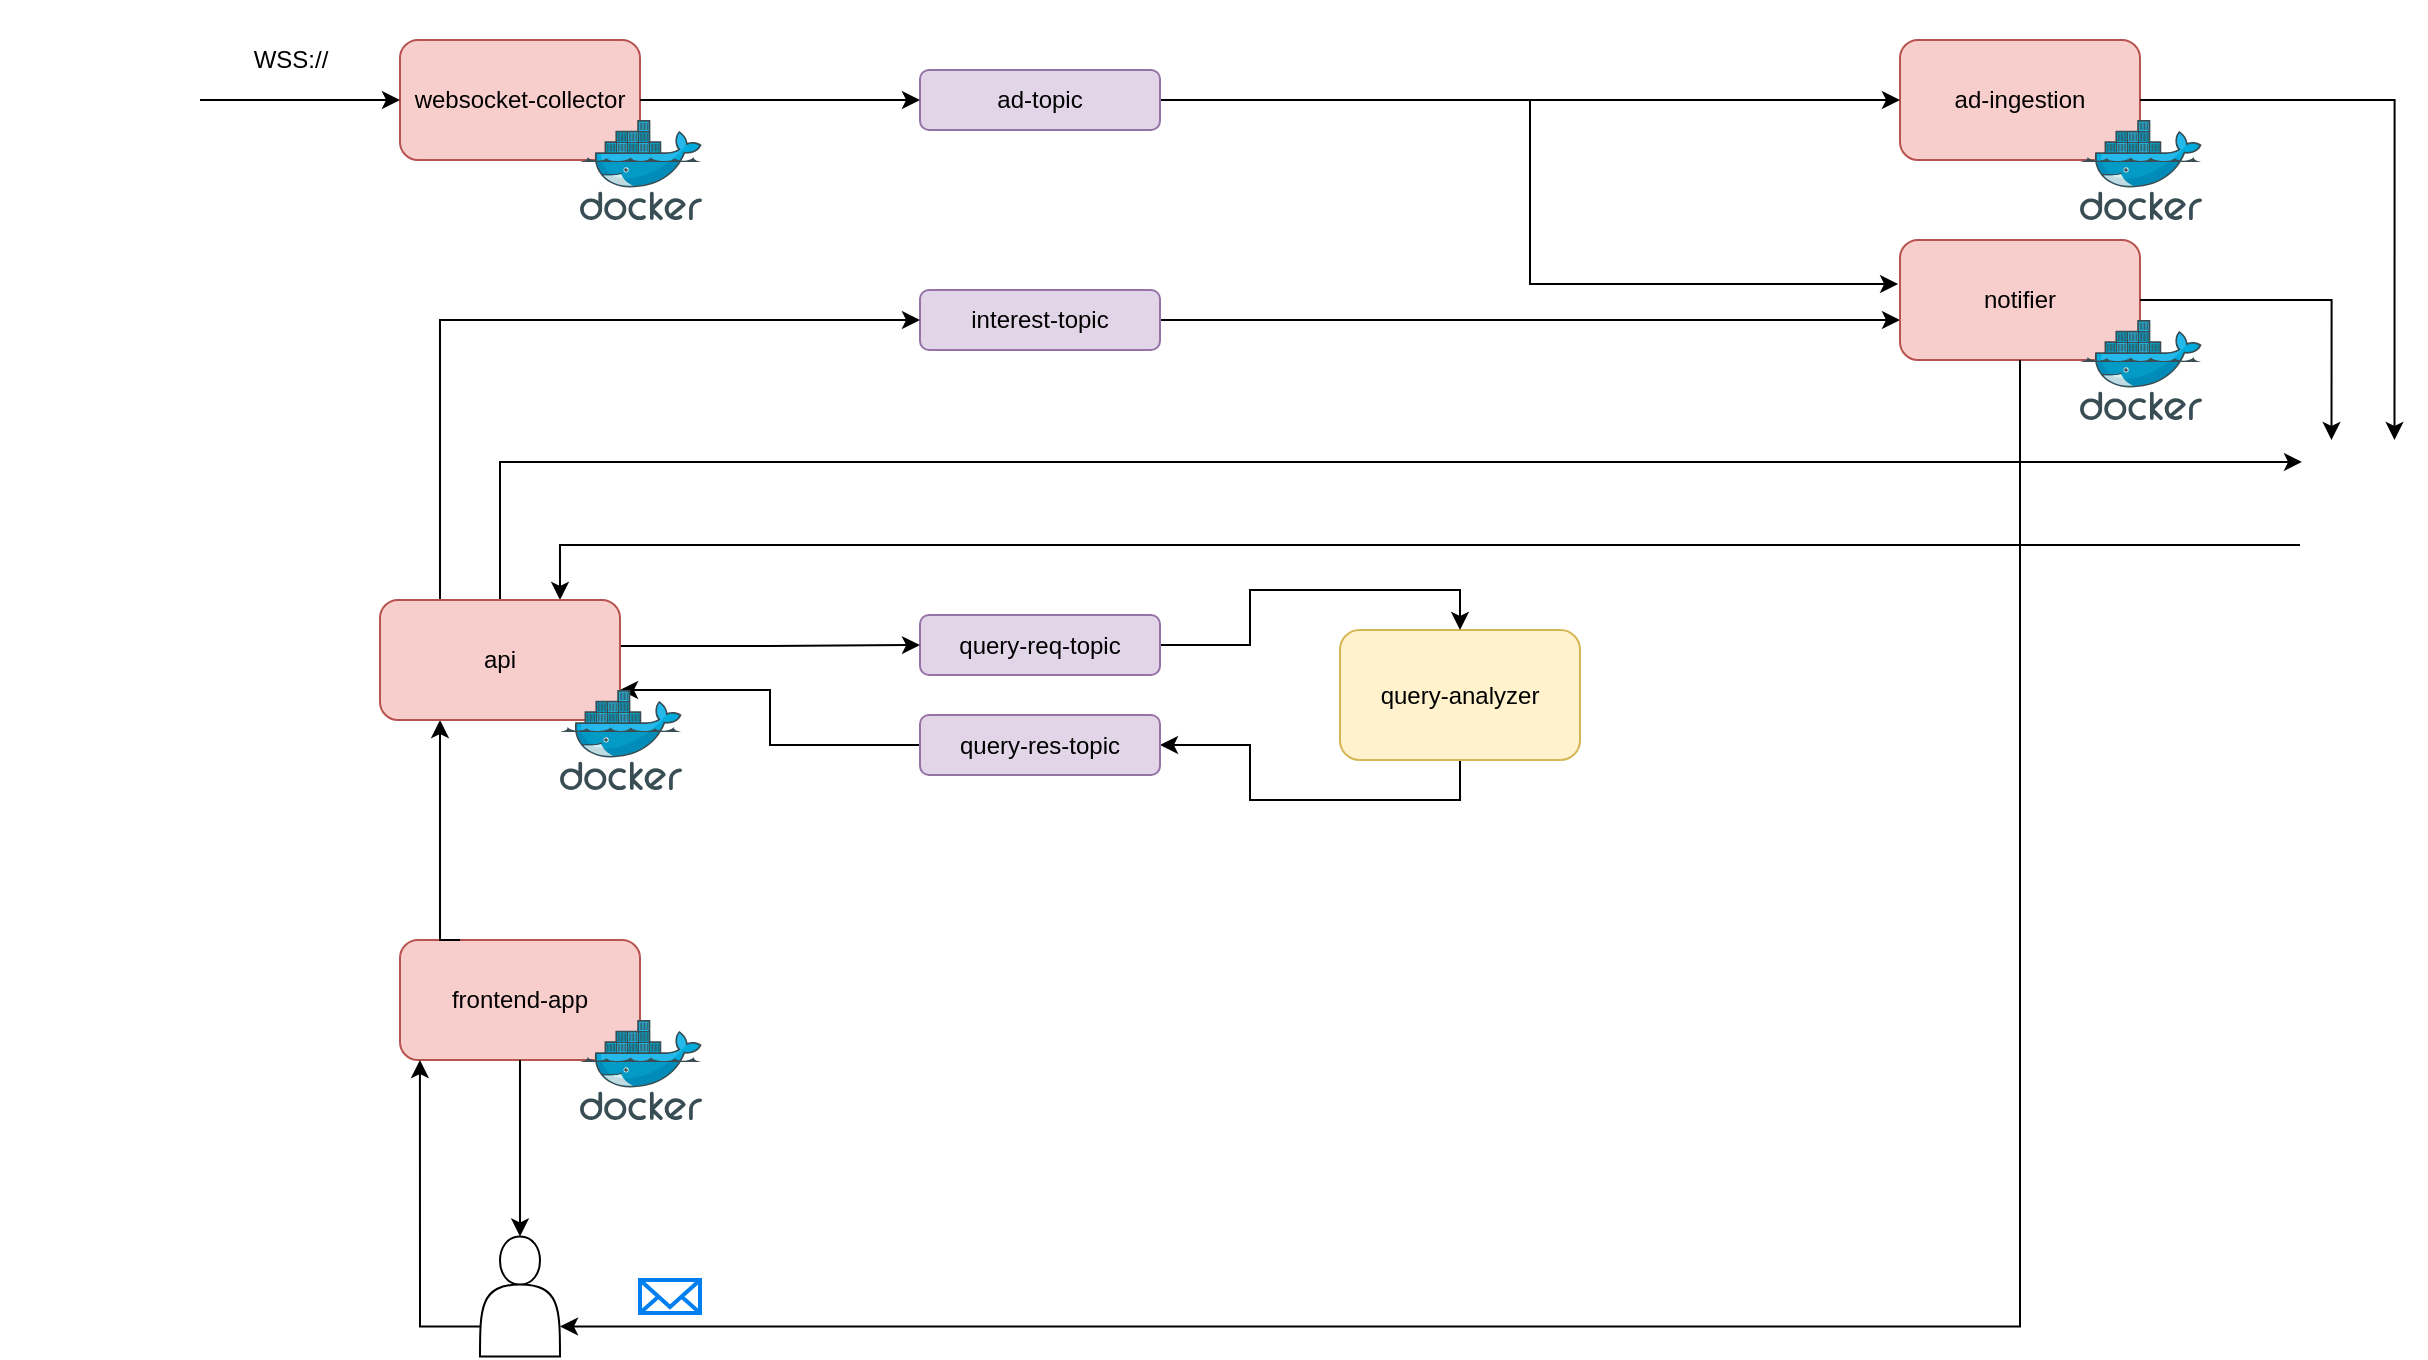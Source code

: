 <mxfile version="13.0.1" type="device"><diagram id="oHO0pDNMUU1bqvve7aAi" name="Page-1"><mxGraphModel dx="2066" dy="794" grid="1" gridSize="10" guides="1" tooltips="1" connect="1" arrows="1" fold="1" page="1" pageScale="1" pageWidth="850" pageHeight="1100" math="0" shadow="0"><root><mxCell id="0"/><mxCell id="1" parent="0"/><mxCell id="I1_vwWFKxXaYn7THgBDo-5" value="" style="group;" vertex="1" connectable="0" parent="1"><mxGeometry x="210" y="30" width="150.98" height="90" as="geometry"/></mxCell><mxCell id="I1_vwWFKxXaYn7THgBDo-1" value="websocket-collector" style="rounded=1;whiteSpace=wrap;html=1;fillColor=#f8cecc;strokeColor=#b85450;" vertex="1" parent="I1_vwWFKxXaYn7THgBDo-5"><mxGeometry width="120" height="60" as="geometry"/></mxCell><mxCell id="I1_vwWFKxXaYn7THgBDo-4" value="" style="aspect=fixed;html=1;points=[];align=center;image;fontSize=12;image=img/lib/mscae/Docker.svg;" vertex="1" parent="I1_vwWFKxXaYn7THgBDo-5"><mxGeometry x="90" y="40" width="60.98" height="50" as="geometry"/></mxCell><mxCell id="I1_vwWFKxXaYn7THgBDo-6" value="" style="group" vertex="1" connectable="0" parent="1"><mxGeometry x="960" y="30" width="150.98" height="90" as="geometry"/></mxCell><mxCell id="I1_vwWFKxXaYn7THgBDo-7" value="ad-ingestion" style="rounded=1;whiteSpace=wrap;html=1;fillColor=#f8cecc;strokeColor=#b85450;" vertex="1" parent="I1_vwWFKxXaYn7THgBDo-6"><mxGeometry width="120" height="60" as="geometry"/></mxCell><mxCell id="I1_vwWFKxXaYn7THgBDo-8" value="" style="aspect=fixed;html=1;points=[];align=center;image;fontSize=12;image=img/lib/mscae/Docker.svg;" vertex="1" parent="I1_vwWFKxXaYn7THgBDo-6"><mxGeometry x="90" y="40" width="60.98" height="50" as="geometry"/></mxCell><mxCell id="I1_vwWFKxXaYn7THgBDo-12" value="" style="group" vertex="1" connectable="0" parent="1"><mxGeometry x="210" y="480" width="150.98" height="90" as="geometry"/></mxCell><mxCell id="I1_vwWFKxXaYn7THgBDo-13" value="frontend-app" style="rounded=1;whiteSpace=wrap;html=1;fillColor=#f8cecc;strokeColor=#b85450;" vertex="1" parent="I1_vwWFKxXaYn7THgBDo-12"><mxGeometry width="120" height="60" as="geometry"/></mxCell><mxCell id="I1_vwWFKxXaYn7THgBDo-14" value="" style="aspect=fixed;html=1;points=[];align=center;image;fontSize=12;image=img/lib/mscae/Docker.svg;" vertex="1" parent="I1_vwWFKxXaYn7THgBDo-12"><mxGeometry x="90" y="40" width="60.98" height="50" as="geometry"/></mxCell><mxCell id="I1_vwWFKxXaYn7THgBDo-21" style="edgeStyle=orthogonalEdgeStyle;rounded=0;orthogonalLoop=1;jettySize=auto;html=1;exitX=1;exitY=0.5;exitDx=0;exitDy=0;entryX=0;entryY=0.5;entryDx=0;entryDy=0;" edge="1" parent="1" source="I1_vwWFKxXaYn7THgBDo-19" target="I1_vwWFKxXaYn7THgBDo-7"><mxGeometry relative="1" as="geometry"/></mxCell><mxCell id="I1_vwWFKxXaYn7THgBDo-80" style="edgeStyle=orthogonalEdgeStyle;rounded=0;orthogonalLoop=1;jettySize=auto;html=1;exitX=1;exitY=0.5;exitDx=0;exitDy=0;entryX=-0.008;entryY=0.367;entryDx=0;entryDy=0;entryPerimeter=0;" edge="1" parent="1" source="I1_vwWFKxXaYn7THgBDo-19" target="I1_vwWFKxXaYn7THgBDo-76"><mxGeometry relative="1" as="geometry"/></mxCell><mxCell id="I1_vwWFKxXaYn7THgBDo-19" value="ad-topic" style="rounded=1;whiteSpace=wrap;html=1;fillColor=#e1d5e7;strokeColor=#9673a6;" vertex="1" parent="1"><mxGeometry x="470" y="45" width="120" height="30" as="geometry"/></mxCell><mxCell id="I1_vwWFKxXaYn7THgBDo-20" style="edgeStyle=orthogonalEdgeStyle;rounded=0;orthogonalLoop=1;jettySize=auto;html=1;exitX=1;exitY=0.5;exitDx=0;exitDy=0;entryX=0;entryY=0.5;entryDx=0;entryDy=0;" edge="1" parent="1" source="I1_vwWFKxXaYn7THgBDo-1" target="I1_vwWFKxXaYn7THgBDo-19"><mxGeometry relative="1" as="geometry"/></mxCell><mxCell id="I1_vwWFKxXaYn7THgBDo-23" style="edgeStyle=orthogonalEdgeStyle;rounded=0;orthogonalLoop=1;jettySize=auto;html=1;exitX=0.25;exitY=0;exitDx=0;exitDy=0;entryX=0.25;entryY=1;entryDx=0;entryDy=0;" edge="1" parent="1" source="I1_vwWFKxXaYn7THgBDo-13" target="I1_vwWFKxXaYn7THgBDo-10"><mxGeometry relative="1" as="geometry"><Array as="points"><mxPoint x="230" y="480"/></Array></mxGeometry></mxCell><mxCell id="I1_vwWFKxXaYn7THgBDo-37" style="edgeStyle=orthogonalEdgeStyle;rounded=0;orthogonalLoop=1;jettySize=auto;html=1;exitX=1;exitY=0.5;exitDx=0;exitDy=0;entryX=0;entryY=0.5;entryDx=0;entryDy=0;" edge="1" parent="1" source="I1_vwWFKxXaYn7THgBDo-35"><mxGeometry relative="1" as="geometry"><mxPoint x="960" y="170" as="targetPoint"/></mxGeometry></mxCell><mxCell id="I1_vwWFKxXaYn7THgBDo-35" value="interest-topic" style="rounded=1;whiteSpace=wrap;html=1;fillColor=#e1d5e7;strokeColor=#9673a6;" vertex="1" parent="1"><mxGeometry x="470" y="155" width="120" height="30" as="geometry"/></mxCell><mxCell id="I1_vwWFKxXaYn7THgBDo-36" style="edgeStyle=orthogonalEdgeStyle;rounded=0;orthogonalLoop=1;jettySize=auto;html=1;exitX=0.25;exitY=0;exitDx=0;exitDy=0;entryX=0;entryY=0.5;entryDx=0;entryDy=0;" edge="1" parent="1" source="I1_vwWFKxXaYn7THgBDo-10" target="I1_vwWFKxXaYn7THgBDo-35"><mxGeometry relative="1" as="geometry"/></mxCell><mxCell id="I1_vwWFKxXaYn7THgBDo-64" style="edgeStyle=orthogonalEdgeStyle;rounded=0;orthogonalLoop=1;jettySize=auto;html=1;exitX=0;exitY=0.75;exitDx=0;exitDy=0;entryX=0.083;entryY=1;entryDx=0;entryDy=0;entryPerimeter=0;" edge="1" parent="1" source="I1_vwWFKxXaYn7THgBDo-38" target="I1_vwWFKxXaYn7THgBDo-13"><mxGeometry relative="1" as="geometry"/></mxCell><mxCell id="I1_vwWFKxXaYn7THgBDo-38" value="" style="shape=actor;whiteSpace=wrap;html=1;" vertex="1" parent="1"><mxGeometry x="250" y="628.25" width="40" height="60" as="geometry"/></mxCell><mxCell id="I1_vwWFKxXaYn7THgBDo-42" value="" style="html=1;verticalLabelPosition=bottom;align=center;labelBackgroundColor=#ffffff;verticalAlign=top;strokeWidth=2;strokeColor=#0080F0;shadow=0;dashed=0;shape=mxgraph.ios7.icons.mail;" vertex="1" parent="1"><mxGeometry x="330" y="650" width="30" height="16.5" as="geometry"/></mxCell><mxCell id="I1_vwWFKxXaYn7THgBDo-91" style="edgeStyle=orthogonalEdgeStyle;rounded=0;orthogonalLoop=1;jettySize=auto;html=1;exitX=0.5;exitY=1;exitDx=0;exitDy=0;entryX=1;entryY=0.5;entryDx=0;entryDy=0;" edge="1" parent="1" source="I1_vwWFKxXaYn7THgBDo-51" target="I1_vwWFKxXaYn7THgBDo-53"><mxGeometry relative="1" as="geometry"/></mxCell><mxCell id="I1_vwWFKxXaYn7THgBDo-51" value="query-analyzer" style="rounded=1;whiteSpace=wrap;html=1;fillColor=#fff2cc;strokeColor=#d6b656;" vertex="1" parent="1"><mxGeometry x="680" y="325" width="120" height="65" as="geometry"/></mxCell><mxCell id="I1_vwWFKxXaYn7THgBDo-83" style="edgeStyle=orthogonalEdgeStyle;rounded=0;orthogonalLoop=1;jettySize=auto;html=1;exitX=1;exitY=0.5;exitDx=0;exitDy=0;entryX=0.5;entryY=0;entryDx=0;entryDy=0;" edge="1" parent="1" source="I1_vwWFKxXaYn7THgBDo-52" target="I1_vwWFKxXaYn7THgBDo-51"><mxGeometry relative="1" as="geometry"/></mxCell><mxCell id="I1_vwWFKxXaYn7THgBDo-52" value="query-req-topic" style="rounded=1;whiteSpace=wrap;html=1;fillColor=#e1d5e7;strokeColor=#9673a6;" vertex="1" parent="1"><mxGeometry x="470" y="317.5" width="120" height="30" as="geometry"/></mxCell><mxCell id="I1_vwWFKxXaYn7THgBDo-60" style="edgeStyle=orthogonalEdgeStyle;rounded=0;orthogonalLoop=1;jettySize=auto;html=1;exitX=0;exitY=0.5;exitDx=0;exitDy=0;entryX=1;entryY=0.75;entryDx=0;entryDy=0;" edge="1" parent="1" source="I1_vwWFKxXaYn7THgBDo-53" target="I1_vwWFKxXaYn7THgBDo-10"><mxGeometry relative="1" as="geometry"/></mxCell><mxCell id="I1_vwWFKxXaYn7THgBDo-53" value="query-res-topic" style="rounded=1;whiteSpace=wrap;html=1;fillColor=#e1d5e7;strokeColor=#9673a6;" vertex="1" parent="1"><mxGeometry x="470" y="367.5" width="120" height="30" as="geometry"/></mxCell><mxCell id="I1_vwWFKxXaYn7THgBDo-65" style="edgeStyle=orthogonalEdgeStyle;rounded=0;orthogonalLoop=1;jettySize=auto;html=1;exitX=0.5;exitY=1;exitDx=0;exitDy=0;entryX=0.5;entryY=0;entryDx=0;entryDy=0;" edge="1" parent="1" source="I1_vwWFKxXaYn7THgBDo-13" target="I1_vwWFKxXaYn7THgBDo-38"><mxGeometry relative="1" as="geometry"/></mxCell><mxCell id="I1_vwWFKxXaYn7THgBDo-69" style="edgeStyle=orthogonalEdgeStyle;rounded=0;orthogonalLoop=1;jettySize=auto;html=1;exitX=1;exitY=0.5;exitDx=0;exitDy=0;entryX=0;entryY=0.5;entryDx=0;entryDy=0;" edge="1" parent="1" source="I1_vwWFKxXaYn7THgBDo-68" target="I1_vwWFKxXaYn7THgBDo-1"><mxGeometry relative="1" as="geometry"/></mxCell><mxCell id="I1_vwWFKxXaYn7THgBDo-68" value="" style="shape=image;imageAspect=0;aspect=fixed;verticalLabelPosition=bottom;verticalAlign=top;fillColor=none;image=https://lh3.googleusercontent.com/VPHLoT-ZJSE_1HsQ42y5fhXmNKDPnnFXC_OaD9uMYaVyk3Tcv_y5ynQtV_GAbRFcvFiP;" vertex="1" parent="1"><mxGeometry x="10" y="10" width="100" height="100" as="geometry"/></mxCell><mxCell id="I1_vwWFKxXaYn7THgBDo-70" value="WSS://" style="text;html=1;align=center;verticalAlign=middle;resizable=0;points=[];autosize=1;" vertex="1" parent="1"><mxGeometry x="130" y="30" width="50" height="20" as="geometry"/></mxCell><mxCell id="I1_vwWFKxXaYn7THgBDo-72" style="edgeStyle=orthogonalEdgeStyle;rounded=0;orthogonalLoop=1;jettySize=auto;html=1;exitX=1;exitY=0.25;exitDx=0;exitDy=0;entryX=0;entryY=0.5;entryDx=0;entryDy=0;" edge="1" parent="1" source="I1_vwWFKxXaYn7THgBDo-10" target="I1_vwWFKxXaYn7THgBDo-52"><mxGeometry relative="1" as="geometry"><Array as="points"><mxPoint x="320" y="333"/><mxPoint x="395" y="333"/></Array></mxGeometry></mxCell><mxCell id="I1_vwWFKxXaYn7THgBDo-75" value="" style="group" vertex="1" connectable="0" parent="1"><mxGeometry x="960" y="130" width="150.98" height="90" as="geometry"/></mxCell><mxCell id="I1_vwWFKxXaYn7THgBDo-76" value="notifier" style="rounded=1;whiteSpace=wrap;html=1;fillColor=#f8cecc;strokeColor=#b85450;" vertex="1" parent="I1_vwWFKxXaYn7THgBDo-75"><mxGeometry width="120" height="60" as="geometry"/></mxCell><mxCell id="I1_vwWFKxXaYn7THgBDo-77" value="" style="aspect=fixed;html=1;points=[];align=center;image;fontSize=12;image=img/lib/mscae/Docker.svg;" vertex="1" parent="I1_vwWFKxXaYn7THgBDo-75"><mxGeometry x="90" y="40" width="60.98" height="50" as="geometry"/></mxCell><mxCell id="I1_vwWFKxXaYn7THgBDo-79" style="edgeStyle=orthogonalEdgeStyle;rounded=0;orthogonalLoop=1;jettySize=auto;html=1;exitX=0.5;exitY=1;exitDx=0;exitDy=0;entryX=1;entryY=0.75;entryDx=0;entryDy=0;" edge="1" parent="1" source="I1_vwWFKxXaYn7THgBDo-76" target="I1_vwWFKxXaYn7THgBDo-38"><mxGeometry relative="1" as="geometry"/></mxCell><mxCell id="I1_vwWFKxXaYn7THgBDo-89" style="edgeStyle=orthogonalEdgeStyle;rounded=0;orthogonalLoop=1;jettySize=auto;html=1;exitX=0;exitY=0.75;exitDx=0;exitDy=0;entryX=0.75;entryY=0;entryDx=0;entryDy=0;" edge="1" parent="1" source="I1_vwWFKxXaYn7THgBDo-85" target="I1_vwWFKxXaYn7THgBDo-10"><mxGeometry relative="1" as="geometry"/></mxCell><mxCell id="I1_vwWFKxXaYn7THgBDo-85" value="" style="shape=image;imageAspect=0;aspect=fixed;verticalLabelPosition=bottom;verticalAlign=top;fillColor=none;image=https://seeklogo.com/images/E/elasticsearch-logo-C75C4578EC-seeklogo.com.png;" vertex="1" parent="1"><mxGeometry x="1160" y="230" width="63" height="70" as="geometry"/></mxCell><mxCell id="I1_vwWFKxXaYn7THgBDo-86" style="edgeStyle=orthogonalEdgeStyle;rounded=0;orthogonalLoop=1;jettySize=auto;html=1;exitX=1;exitY=0.5;exitDx=0;exitDy=0;entryX=0.25;entryY=0;entryDx=0;entryDy=0;" edge="1" parent="1" source="I1_vwWFKxXaYn7THgBDo-76" target="I1_vwWFKxXaYn7THgBDo-85"><mxGeometry relative="1" as="geometry"/></mxCell><mxCell id="I1_vwWFKxXaYn7THgBDo-87" style="edgeStyle=orthogonalEdgeStyle;rounded=0;orthogonalLoop=1;jettySize=auto;html=1;exitX=1;exitY=0.5;exitDx=0;exitDy=0;entryX=0.75;entryY=0;entryDx=0;entryDy=0;" edge="1" parent="1" source="I1_vwWFKxXaYn7THgBDo-7" target="I1_vwWFKxXaYn7THgBDo-85"><mxGeometry relative="1" as="geometry"/></mxCell><mxCell id="I1_vwWFKxXaYn7THgBDo-88" style="edgeStyle=orthogonalEdgeStyle;rounded=0;orthogonalLoop=1;jettySize=auto;html=1;exitX=0.5;exitY=0;exitDx=0;exitDy=0;entryX=0.016;entryY=0.157;entryDx=0;entryDy=0;entryPerimeter=0;" edge="1" parent="1" source="I1_vwWFKxXaYn7THgBDo-10" target="I1_vwWFKxXaYn7THgBDo-85"><mxGeometry relative="1" as="geometry"/></mxCell><mxCell id="I1_vwWFKxXaYn7THgBDo-10" value="api" style="rounded=1;whiteSpace=wrap;html=1;fillColor=#f8cecc;strokeColor=#b85450;" vertex="1" parent="1"><mxGeometry x="200" y="310" width="120" height="60" as="geometry"/></mxCell><mxCell id="I1_vwWFKxXaYn7THgBDo-11" value="" style="aspect=fixed;html=1;points=[];align=center;image;fontSize=12;image=img/lib/mscae/Docker.svg;" vertex="1" parent="1"><mxGeometry x="290" y="355" width="60.98" height="50" as="geometry"/></mxCell></root></mxGraphModel></diagram></mxfile>
